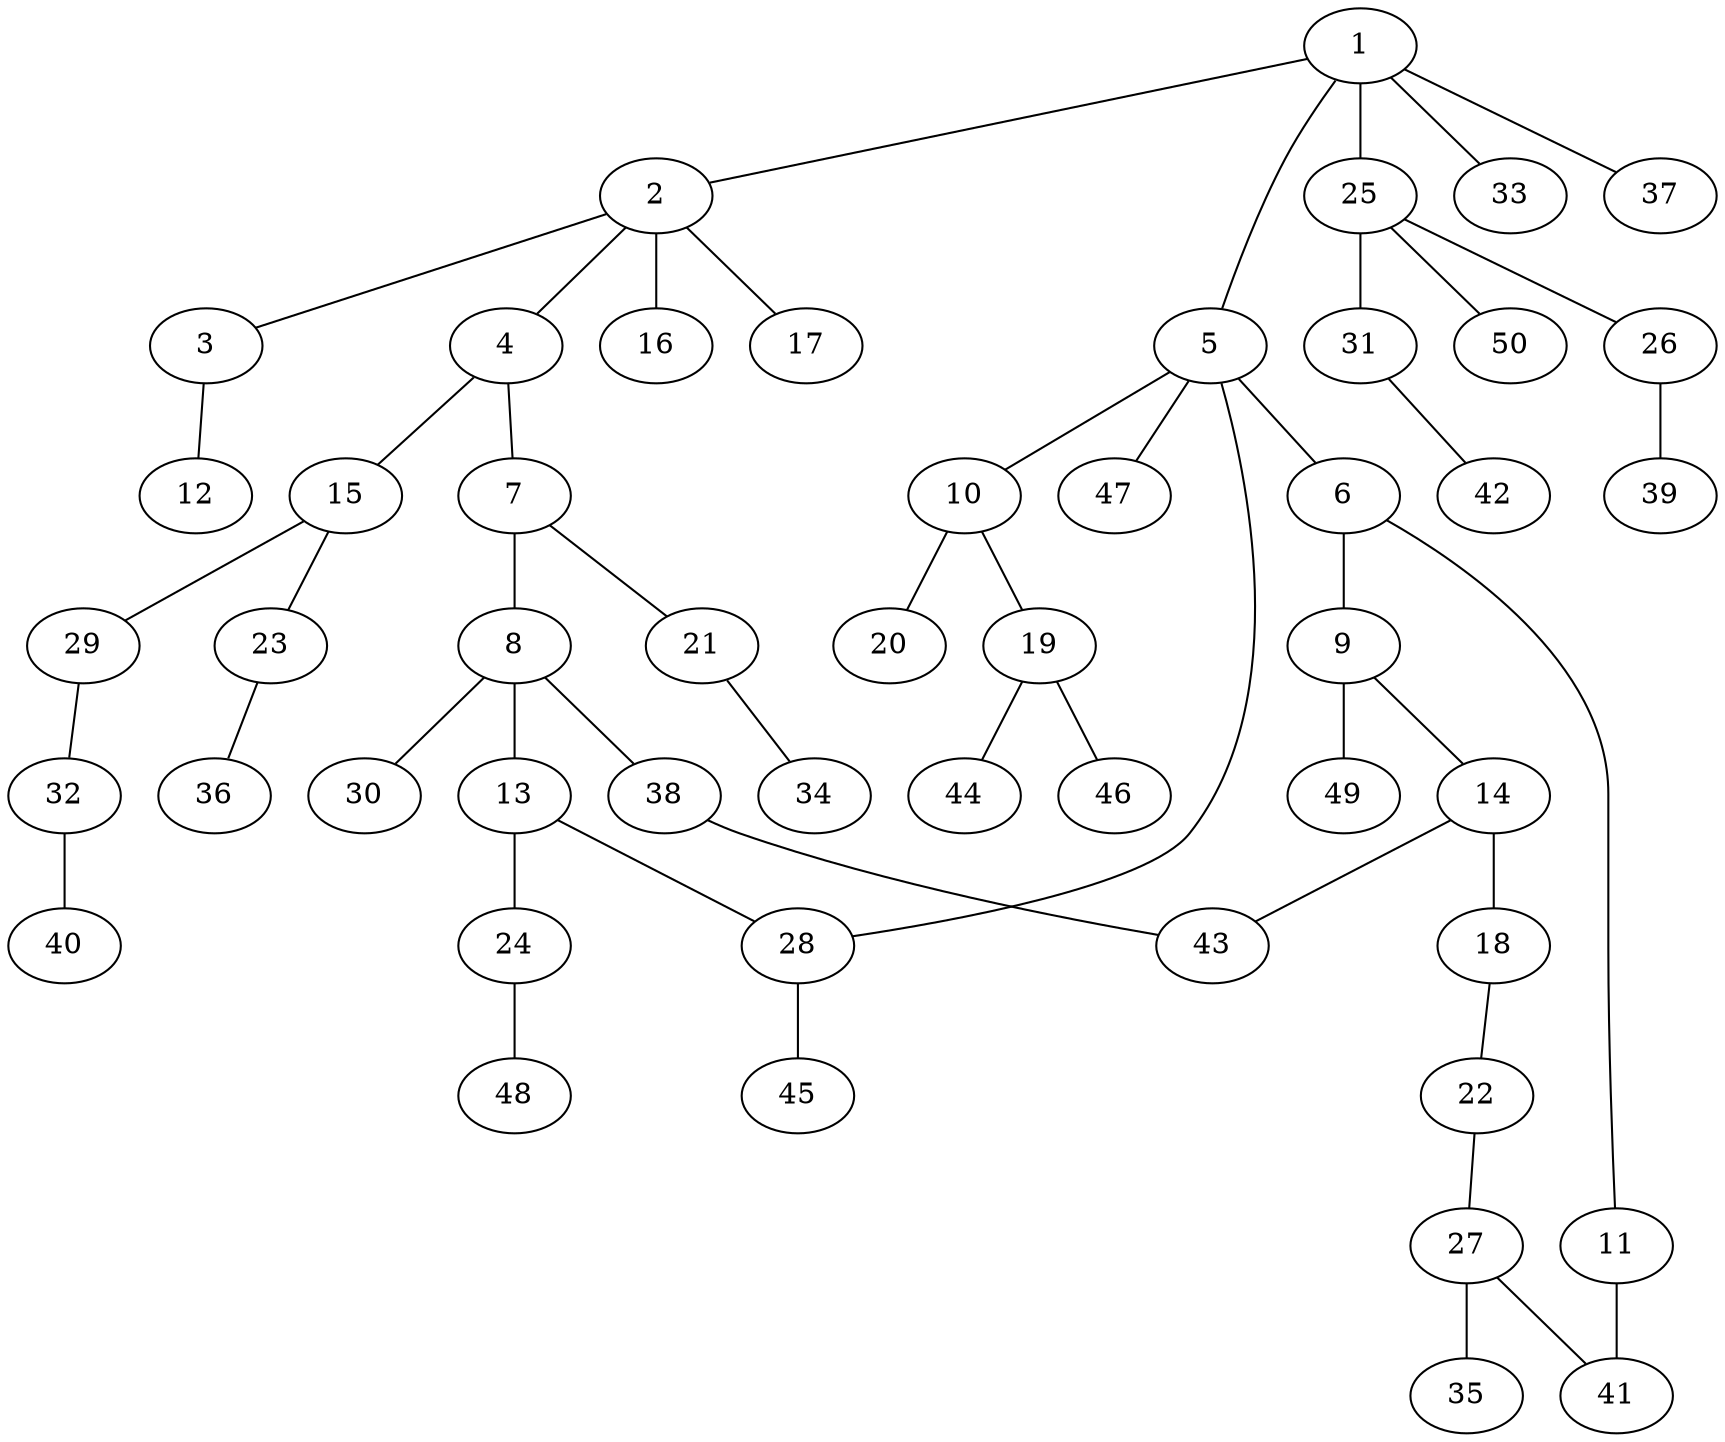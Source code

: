 graph graphname {1--2
1--5
1--25
1--33
1--37
2--3
2--4
2--16
2--17
3--12
4--7
4--15
5--6
5--10
5--28
5--47
6--9
6--11
7--8
7--21
8--13
8--30
8--38
9--14
9--49
10--19
10--20
11--41
13--24
13--28
14--18
14--43
15--23
15--29
18--22
19--44
19--46
21--34
22--27
23--36
24--48
25--26
25--31
25--50
26--39
27--35
27--41
28--45
29--32
31--42
32--40
38--43
}